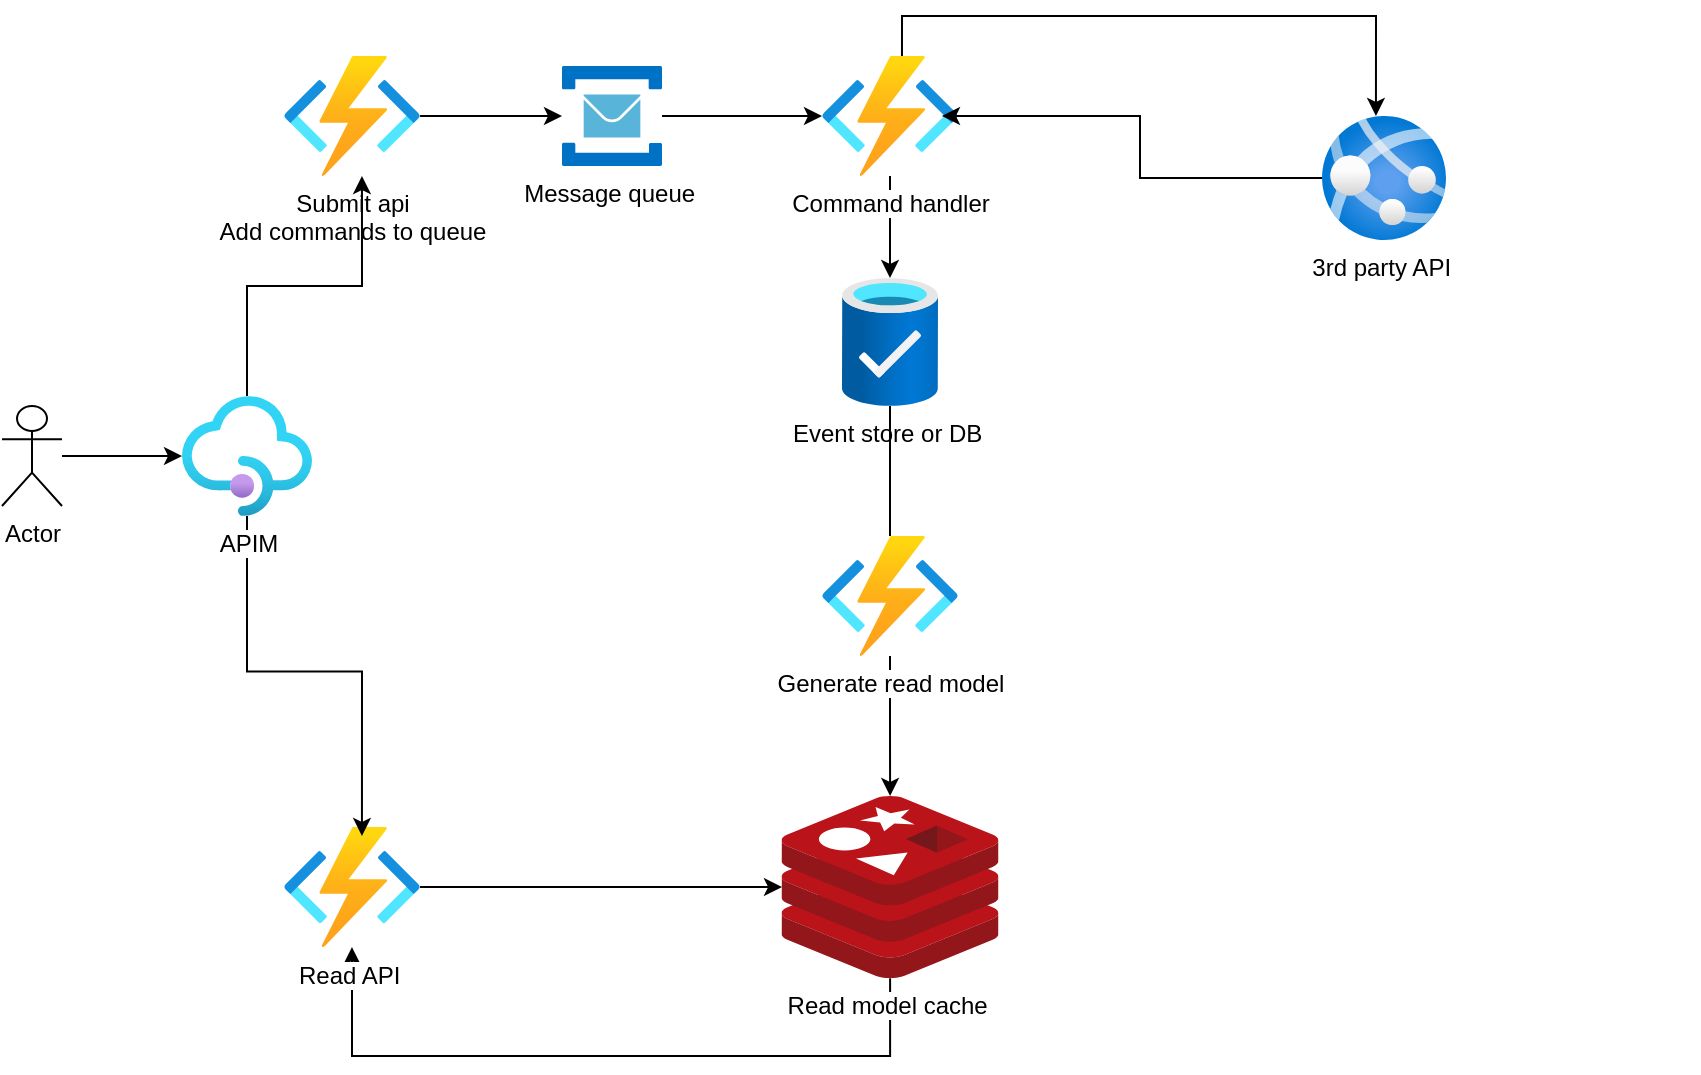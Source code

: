 <mxfile version="20.0.3" type="github"><diagram id="RUVcYa9RVL_YRO4Ov1P2" name="Page-1"><mxGraphModel dx="870" dy="586" grid="1" gridSize="10" guides="1" tooltips="1" connect="1" arrows="1" fold="1" page="1" pageScale="1" pageWidth="583" pageHeight="827" math="0" shadow="0"><root><mxCell id="0"/><mxCell id="1" parent="0"/><mxCell id="38tPhvQ4RKaHuOEbYrm1-40" style="edgeStyle=orthogonalEdgeStyle;rounded=0;orthogonalLoop=1;jettySize=auto;html=1;" parent="1" source="WfTik3zrqjdKy5yZ7-6u-2" target="38tPhvQ4RKaHuOEbYrm1-27" edge="1"><mxGeometry relative="1" as="geometry"/></mxCell><mxCell id="WfTik3zrqjdKy5yZ7-6u-2" value="Actor" style="shape=umlActor;verticalLabelPosition=bottom;verticalAlign=top;html=1;outlineConnect=0;" parent="1" vertex="1"><mxGeometry x="130" y="265" width="30" height="50" as="geometry"/></mxCell><mxCell id="AhzPj0LaZZB0Be55pUgu-16" style="edgeStyle=orthogonalEdgeStyle;rounded=0;orthogonalLoop=1;jettySize=auto;html=1;" parent="1" source="WfTik3zrqjdKy5yZ7-6u-27" target="38tPhvQ4RKaHuOEbYrm1-2" edge="1"><mxGeometry relative="1" as="geometry"><Array as="points"><mxPoint x="574" y="590"/><mxPoint x="305" y="590"/></Array></mxGeometry></mxCell><mxCell id="WfTik3zrqjdKy5yZ7-6u-27" value="Read model cache&amp;nbsp;" style="sketch=0;aspect=fixed;html=1;points=[];align=center;image;fontSize=12;image=img/lib/mscae/Cache_Redis_Product.svg;" parent="1" vertex="1"><mxGeometry x="519.77" y="460" width="108.46" height="91.1" as="geometry"/></mxCell><mxCell id="WfTik3zrqjdKy5yZ7-6u-54" style="edgeStyle=orthogonalEdgeStyle;rounded=0;orthogonalLoop=1;jettySize=auto;html=1;exitX=0.5;exitY=1;exitDx=0;exitDy=0;" parent="1" edge="1"><mxGeometry relative="1" as="geometry"><mxPoint x="970" y="200" as="sourcePoint"/><mxPoint x="970" y="200" as="targetPoint"/></mxGeometry></mxCell><mxCell id="WfTik3zrqjdKy5yZ7-6u-96" style="edgeStyle=orthogonalEdgeStyle;rounded=0;orthogonalLoop=1;jettySize=auto;html=1;exitX=0.5;exitY=1;exitDx=0;exitDy=0;" parent="1" edge="1"><mxGeometry relative="1" as="geometry"><mxPoint x="165" y="290" as="sourcePoint"/><mxPoint x="165" y="290" as="targetPoint"/></mxGeometry></mxCell><mxCell id="AhzPj0LaZZB0Be55pUgu-17" style="edgeStyle=orthogonalEdgeStyle;rounded=0;orthogonalLoop=1;jettySize=auto;html=1;entryX=0.002;entryY=0.5;entryDx=0;entryDy=0;entryPerimeter=0;" parent="1" source="38tPhvQ4RKaHuOEbYrm1-2" target="WfTik3zrqjdKy5yZ7-6u-27" edge="1"><mxGeometry relative="1" as="geometry"/></mxCell><mxCell id="38tPhvQ4RKaHuOEbYrm1-2" value="Read API&amp;nbsp;" style="aspect=fixed;html=1;points=[];align=center;image;fontSize=12;image=img/lib/azure2/iot/Function_Apps.svg;" parent="1" vertex="1"><mxGeometry x="271.01" y="475.55" width="68" height="60" as="geometry"/></mxCell><mxCell id="38tPhvQ4RKaHuOEbYrm1-12" value="" style="edgeStyle=orthogonalEdgeStyle;rounded=0;orthogonalLoop=1;jettySize=auto;html=1;" parent="1" source="38tPhvQ4RKaHuOEbYrm1-3" target="38tPhvQ4RKaHuOEbYrm1-11" edge="1"><mxGeometry relative="1" as="geometry"/></mxCell><mxCell id="38tPhvQ4RKaHuOEbYrm1-3" value="Submit api&lt;br&gt;Add commands to queue" style="aspect=fixed;html=1;points=[];align=center;image;fontSize=12;image=img/lib/azure2/iot/Function_Apps.svg;" parent="1" vertex="1"><mxGeometry x="271.01" y="90" width="68" height="60" as="geometry"/></mxCell><mxCell id="38tPhvQ4RKaHuOEbYrm1-19" value="" style="edgeStyle=orthogonalEdgeStyle;rounded=0;orthogonalLoop=1;jettySize=auto;html=1;" parent="1" source="38tPhvQ4RKaHuOEbYrm1-11" target="38tPhvQ4RKaHuOEbYrm1-13" edge="1"><mxGeometry relative="1" as="geometry"/></mxCell><mxCell id="38tPhvQ4RKaHuOEbYrm1-11" value="Message queue&amp;nbsp;" style="sketch=0;aspect=fixed;html=1;points=[];align=center;image;fontSize=12;image=img/lib/mscae/Service_Bus.svg;" parent="1" vertex="1"><mxGeometry x="410" y="95" width="50" height="50" as="geometry"/></mxCell><mxCell id="38tPhvQ4RKaHuOEbYrm1-23" value="" style="edgeStyle=orthogonalEdgeStyle;rounded=0;orthogonalLoop=1;jettySize=auto;html=1;" parent="1" source="38tPhvQ4RKaHuOEbYrm1-13" target="38tPhvQ4RKaHuOEbYrm1-17" edge="1"><mxGeometry relative="1" as="geometry"/></mxCell><mxCell id="AhzPj0LaZZB0Be55pUgu-6" style="edgeStyle=orthogonalEdgeStyle;rounded=0;orthogonalLoop=1;jettySize=auto;html=1;entryX=0.435;entryY=0;entryDx=0;entryDy=0;entryPerimeter=0;exitX=0.588;exitY=0;exitDx=0;exitDy=0;exitPerimeter=0;" parent="1" source="38tPhvQ4RKaHuOEbYrm1-13" target="38tPhvQ4RKaHuOEbYrm1-14" edge="1"><mxGeometry relative="1" as="geometry"><mxPoint x="580" y="80" as="sourcePoint"/></mxGeometry></mxCell><mxCell id="38tPhvQ4RKaHuOEbYrm1-13" value="Command handler" style="aspect=fixed;html=1;points=[];align=center;image;fontSize=12;image=img/lib/azure2/compute/Function_Apps.svg;" parent="1" vertex="1"><mxGeometry x="540" y="90" width="68" height="60" as="geometry"/></mxCell><mxCell id="AhzPj0LaZZB0Be55pUgu-9" style="edgeStyle=orthogonalEdgeStyle;rounded=0;orthogonalLoop=1;jettySize=auto;html=1;entryX=0.882;entryY=0.5;entryDx=0;entryDy=0;entryPerimeter=0;" parent="1" source="38tPhvQ4RKaHuOEbYrm1-14" target="38tPhvQ4RKaHuOEbYrm1-13" edge="1"><mxGeometry relative="1" as="geometry"/></mxCell><mxCell id="38tPhvQ4RKaHuOEbYrm1-14" value="3rd party API&amp;nbsp;" style="aspect=fixed;html=1;points=[];align=center;image;fontSize=12;image=img/lib/azure2/compute/App_Services.svg;" parent="1" vertex="1"><mxGeometry x="790" y="120" width="62" height="62" as="geometry"/></mxCell><mxCell id="38tPhvQ4RKaHuOEbYrm1-25" value="" style="edgeStyle=orthogonalEdgeStyle;rounded=0;orthogonalLoop=1;jettySize=auto;html=1;startArrow=none;" parent="1" source="AhzPj0LaZZB0Be55pUgu-10" target="WfTik3zrqjdKy5yZ7-6u-27" edge="1"><mxGeometry relative="1" as="geometry"/></mxCell><mxCell id="38tPhvQ4RKaHuOEbYrm1-17" value="Event store or DB&amp;nbsp;" style="aspect=fixed;html=1;points=[];align=center;image;fontSize=12;image=img/lib/azure2/general/Production_Ready_Database.svg;" parent="1" vertex="1"><mxGeometry x="550" y="201" width="48" height="64" as="geometry"/></mxCell><mxCell id="AhzPj0LaZZB0Be55pUgu-18" style="edgeStyle=orthogonalEdgeStyle;rounded=0;orthogonalLoop=1;jettySize=auto;html=1;entryX=0.573;entryY=1;entryDx=0;entryDy=0;entryPerimeter=0;" parent="1" source="38tPhvQ4RKaHuOEbYrm1-27" target="38tPhvQ4RKaHuOEbYrm1-3" edge="1"><mxGeometry relative="1" as="geometry"/></mxCell><mxCell id="AhzPj0LaZZB0Be55pUgu-19" style="edgeStyle=orthogonalEdgeStyle;rounded=0;orthogonalLoop=1;jettySize=auto;html=1;entryX=0.573;entryY=0.074;entryDx=0;entryDy=0;entryPerimeter=0;" parent="1" source="38tPhvQ4RKaHuOEbYrm1-27" target="38tPhvQ4RKaHuOEbYrm1-2" edge="1"><mxGeometry relative="1" as="geometry"/></mxCell><mxCell id="38tPhvQ4RKaHuOEbYrm1-27" value="APIM" style="aspect=fixed;html=1;points=[];align=center;image;fontSize=12;image=img/lib/azure2/integration/API_Management_Services.svg;" parent="1" vertex="1"><mxGeometry x="220" y="260" width="65" height="60" as="geometry"/></mxCell><mxCell id="AhzPj0LaZZB0Be55pUgu-10" value="Generate read model" style="aspect=fixed;html=1;points=[];align=center;image;fontSize=12;image=img/lib/azure2/compute/Function_Apps.svg;" parent="1" vertex="1"><mxGeometry x="540" y="330" width="68" height="60" as="geometry"/></mxCell><mxCell id="AhzPj0LaZZB0Be55pUgu-11" value="" style="edgeStyle=orthogonalEdgeStyle;rounded=0;orthogonalLoop=1;jettySize=auto;html=1;endArrow=none;" parent="1" source="38tPhvQ4RKaHuOEbYrm1-17" target="AhzPj0LaZZB0Be55pUgu-10" edge="1"><mxGeometry relative="1" as="geometry"><mxPoint x="574" y="265" as="sourcePoint"/><mxPoint x="574.1" y="404.45" as="targetPoint"/></mxGeometry></mxCell></root></mxGraphModel></diagram></mxfile>